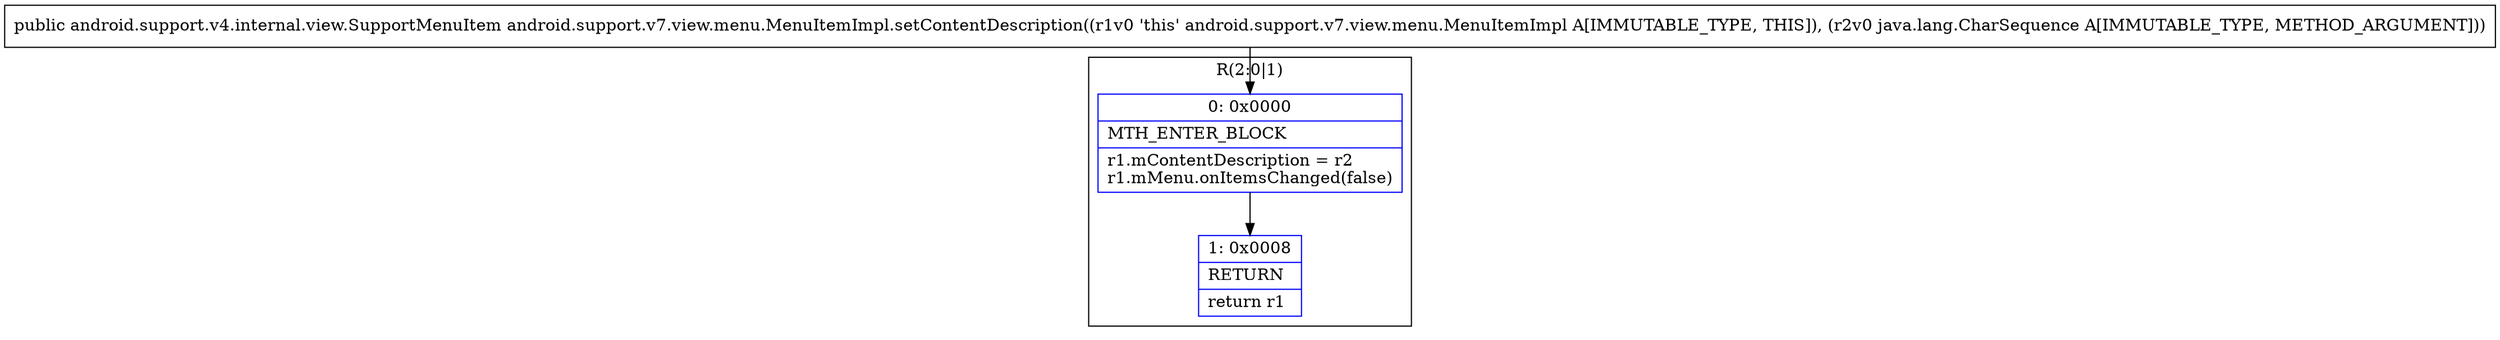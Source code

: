 digraph "CFG forandroid.support.v7.view.menu.MenuItemImpl.setContentDescription(Ljava\/lang\/CharSequence;)Landroid\/support\/v4\/internal\/view\/SupportMenuItem;" {
subgraph cluster_Region_1027925744 {
label = "R(2:0|1)";
node [shape=record,color=blue];
Node_0 [shape=record,label="{0\:\ 0x0000|MTH_ENTER_BLOCK\l|r1.mContentDescription = r2\lr1.mMenu.onItemsChanged(false)\l}"];
Node_1 [shape=record,label="{1\:\ 0x0008|RETURN\l|return r1\l}"];
}
MethodNode[shape=record,label="{public android.support.v4.internal.view.SupportMenuItem android.support.v7.view.menu.MenuItemImpl.setContentDescription((r1v0 'this' android.support.v7.view.menu.MenuItemImpl A[IMMUTABLE_TYPE, THIS]), (r2v0 java.lang.CharSequence A[IMMUTABLE_TYPE, METHOD_ARGUMENT])) }"];
MethodNode -> Node_0;
Node_0 -> Node_1;
}

